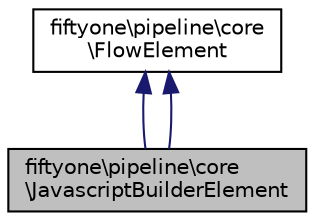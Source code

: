 digraph "fiftyone\pipeline\core\JavascriptBuilderElement"
{
 // LATEX_PDF_SIZE
  bgcolor="transparent";
  edge [fontname="Helvetica",fontsize="10",labelfontname="Helvetica",labelfontsize="10"];
  node [fontname="Helvetica",fontsize="10",shape=record];
  Node2 [label="fiftyone\\pipeline\\core\l\\JavascriptBuilderElement",height=0.2,width=0.4,color="black", fillcolor="grey75", style="filled", fontcolor="black",tooltip="The JavaScriptBuilder aggregates JavaScript properties from FlowElements in the Pipeline."];
  Node3 -> Node2 [dir="back",color="midnightblue",fontsize="10",style="solid",fontname="Helvetica"];
  Node3 [label="fiftyone\\pipeline\\core\l\\FlowElement",height=0.2,width=0.4,color="black",URL="$classfiftyone_1_1pipeline_1_1core_1_1_flow_element.html",tooltip="A FlowElement is placed inside a Pipeline It receives Evidence via a FlowData object It uses this to ..."];
  Node3 -> Node2 [dir="back",color="midnightblue",fontsize="10",style="solid",fontname="Helvetica"];
}
